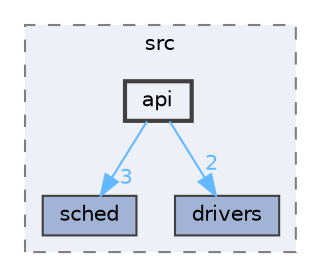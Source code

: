 digraph "firmware/src/api"
{
 // LATEX_PDF_SIZE
  bgcolor="transparent";
  edge [fontname=Helvetica,fontsize=10,labelfontname=Helvetica,labelfontsize=10];
  node [fontname=Helvetica,fontsize=10,shape=box,height=0.2,width=0.4];
  compound=true
  subgraph clusterdir_c898ccd6027d5da3247aa855d21ca2cf {
    graph [ bgcolor="#edf0f7", pencolor="grey50", label="src", fontname=Helvetica,fontsize=10 style="filled,dashed", URL="dir_c898ccd6027d5da3247aa855d21ca2cf.html",tooltip=""]
  dir_7823007820cfe4d1a4ad04f11c50e251 [label="sched", fillcolor="#a2b4d6", color="grey25", style="filled", URL="dir_7823007820cfe4d1a4ad04f11c50e251.html",tooltip=""];
  dir_e200633b3c29dcc6afc0356839fb5e29 [label="drivers", fillcolor="#a2b4d6", color="grey25", style="filled", URL="dir_e200633b3c29dcc6afc0356839fb5e29.html",tooltip=""];
  dir_18ac01a18bb8b208f27c88345941c779 [label="api", fillcolor="#edf0f7", color="grey25", style="filled,bold", URL="dir_18ac01a18bb8b208f27c88345941c779.html",tooltip=""];
  }
  dir_18ac01a18bb8b208f27c88345941c779->dir_7823007820cfe4d1a4ad04f11c50e251 [headlabel="3", labeldistance=1.5 headhref="dir_000000_000003.html" href="dir_000000_000003.html" color="steelblue1" fontcolor="steelblue1"];
  dir_18ac01a18bb8b208f27c88345941c779->dir_e200633b3c29dcc6afc0356839fb5e29 [headlabel="2", labeldistance=1.5 headhref="dir_000000_000001.html" href="dir_000000_000001.html" color="steelblue1" fontcolor="steelblue1"];
}
